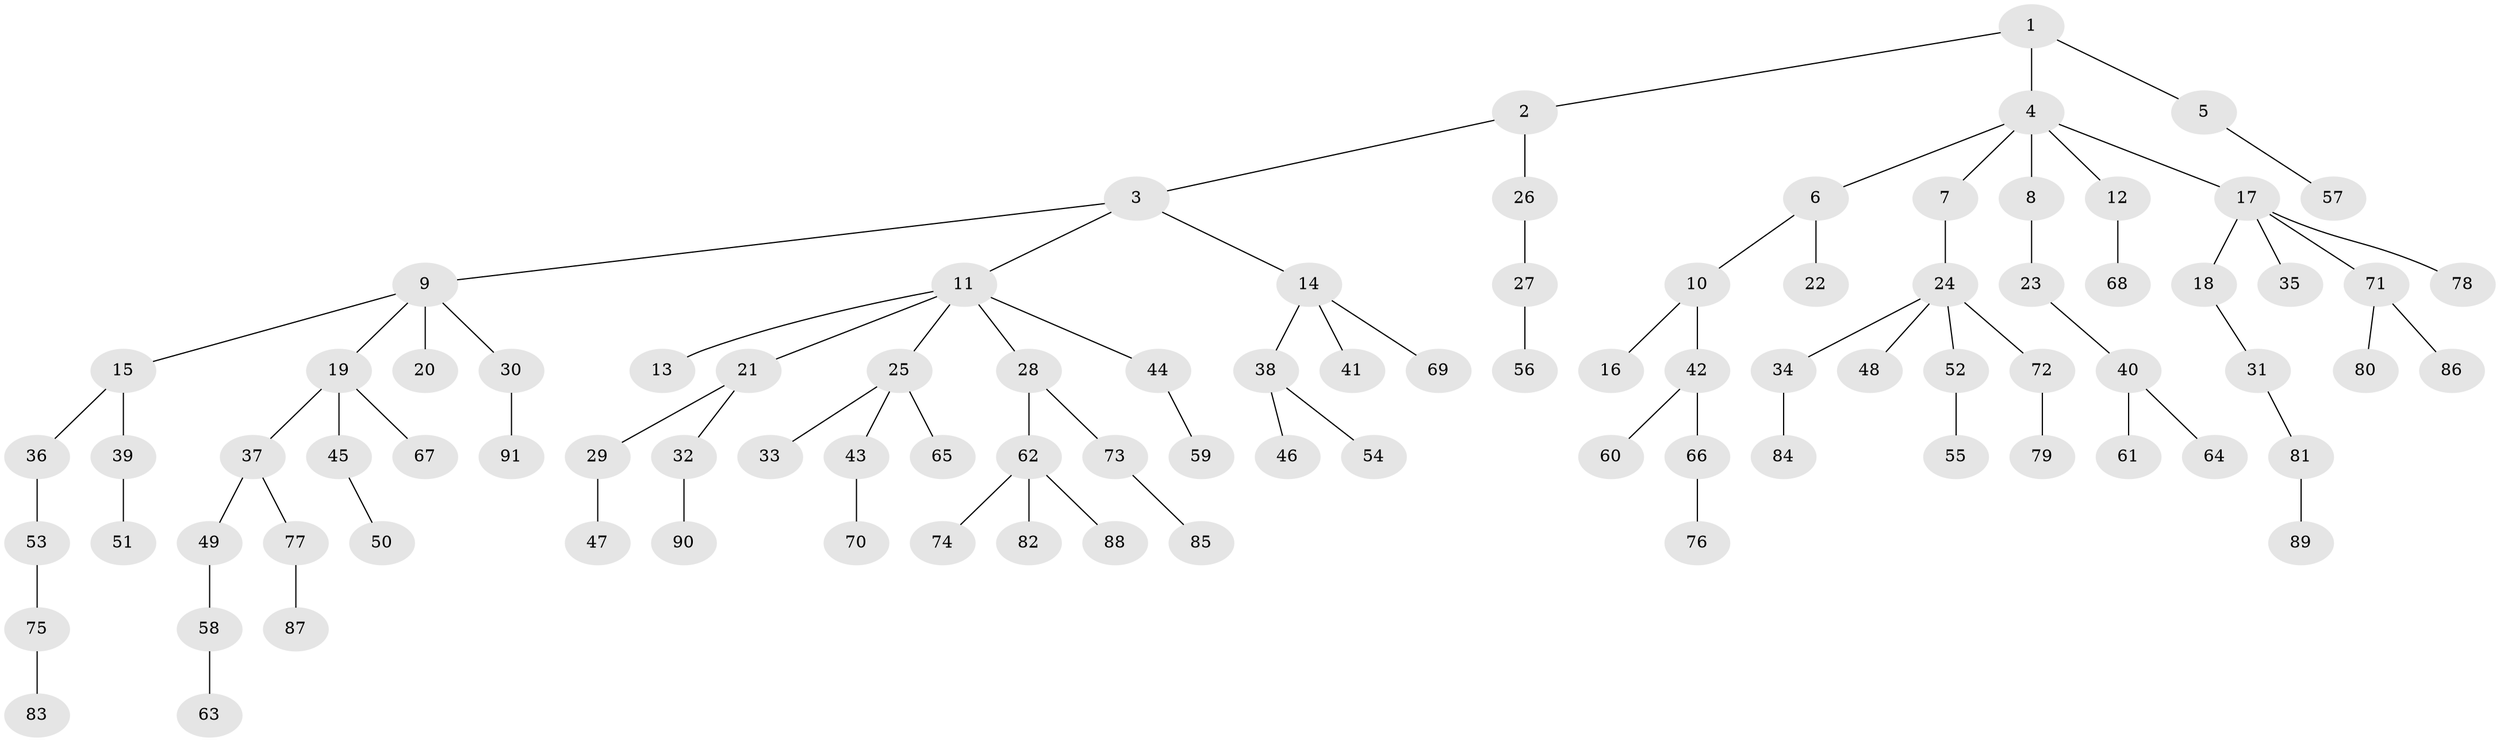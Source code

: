 // Generated by graph-tools (version 1.1) at 2025/53/03/09/25 04:53:05]
// undirected, 91 vertices, 90 edges
graph export_dot {
graph [start="1"]
  node [color=gray90,style=filled];
  1;
  2;
  3;
  4;
  5;
  6;
  7;
  8;
  9;
  10;
  11;
  12;
  13;
  14;
  15;
  16;
  17;
  18;
  19;
  20;
  21;
  22;
  23;
  24;
  25;
  26;
  27;
  28;
  29;
  30;
  31;
  32;
  33;
  34;
  35;
  36;
  37;
  38;
  39;
  40;
  41;
  42;
  43;
  44;
  45;
  46;
  47;
  48;
  49;
  50;
  51;
  52;
  53;
  54;
  55;
  56;
  57;
  58;
  59;
  60;
  61;
  62;
  63;
  64;
  65;
  66;
  67;
  68;
  69;
  70;
  71;
  72;
  73;
  74;
  75;
  76;
  77;
  78;
  79;
  80;
  81;
  82;
  83;
  84;
  85;
  86;
  87;
  88;
  89;
  90;
  91;
  1 -- 2;
  1 -- 4;
  1 -- 5;
  2 -- 3;
  2 -- 26;
  3 -- 9;
  3 -- 11;
  3 -- 14;
  4 -- 6;
  4 -- 7;
  4 -- 8;
  4 -- 12;
  4 -- 17;
  5 -- 57;
  6 -- 10;
  6 -- 22;
  7 -- 24;
  8 -- 23;
  9 -- 15;
  9 -- 19;
  9 -- 20;
  9 -- 30;
  10 -- 16;
  10 -- 42;
  11 -- 13;
  11 -- 21;
  11 -- 25;
  11 -- 28;
  11 -- 44;
  12 -- 68;
  14 -- 38;
  14 -- 41;
  14 -- 69;
  15 -- 36;
  15 -- 39;
  17 -- 18;
  17 -- 35;
  17 -- 71;
  17 -- 78;
  18 -- 31;
  19 -- 37;
  19 -- 45;
  19 -- 67;
  21 -- 29;
  21 -- 32;
  23 -- 40;
  24 -- 34;
  24 -- 48;
  24 -- 52;
  24 -- 72;
  25 -- 33;
  25 -- 43;
  25 -- 65;
  26 -- 27;
  27 -- 56;
  28 -- 62;
  28 -- 73;
  29 -- 47;
  30 -- 91;
  31 -- 81;
  32 -- 90;
  34 -- 84;
  36 -- 53;
  37 -- 49;
  37 -- 77;
  38 -- 46;
  38 -- 54;
  39 -- 51;
  40 -- 61;
  40 -- 64;
  42 -- 60;
  42 -- 66;
  43 -- 70;
  44 -- 59;
  45 -- 50;
  49 -- 58;
  52 -- 55;
  53 -- 75;
  58 -- 63;
  62 -- 74;
  62 -- 82;
  62 -- 88;
  66 -- 76;
  71 -- 80;
  71 -- 86;
  72 -- 79;
  73 -- 85;
  75 -- 83;
  77 -- 87;
  81 -- 89;
}
